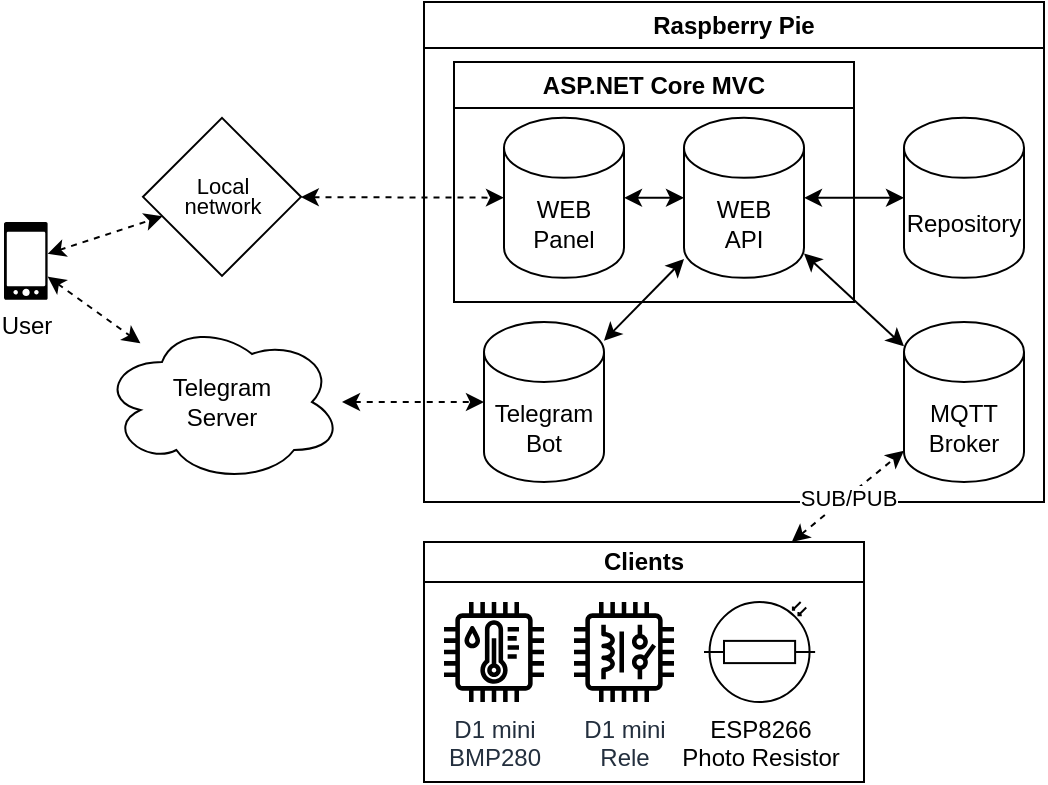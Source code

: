 <mxfile version="26.2.2" pages="4">
  <diagram name="Network" id="bxtuVUIZKK-GRJjP9FBY">
    <mxGraphModel dx="1105" dy="753" grid="1" gridSize="10" guides="1" tooltips="1" connect="1" arrows="1" fold="1" page="1" pageScale="1" pageWidth="850" pageHeight="1100" math="0" shadow="0">
      <root>
        <mxCell id="0" />
        <mxCell id="1" parent="0" />
        <mxCell id="AH6rLiMWrSHEaaZjbUMH-1" value="Raspberry Pie" style="swimlane;whiteSpace=wrap;html=1;" parent="1" vertex="1">
          <mxGeometry x="220" y="10" width="310" height="250" as="geometry">
            <mxRectangle x="540" y="160" width="120" height="30" as="alternateBounds" />
          </mxGeometry>
        </mxCell>
        <mxCell id="AH6rLiMWrSHEaaZjbUMH-2" value="MQTT&lt;div&gt;Broker&lt;/div&gt;" style="shape=cylinder3;whiteSpace=wrap;html=1;boundedLbl=1;backgroundOutline=1;size=15;" parent="AH6rLiMWrSHEaaZjbUMH-1" vertex="1">
          <mxGeometry x="240" y="160" width="60" height="80" as="geometry" />
        </mxCell>
        <mxCell id="AH6rLiMWrSHEaaZjbUMH-3" value="Telegram&lt;div&gt;Bot&lt;/div&gt;" style="shape=cylinder3;whiteSpace=wrap;html=1;boundedLbl=1;backgroundOutline=1;size=15;" parent="AH6rLiMWrSHEaaZjbUMH-1" vertex="1">
          <mxGeometry x="30" y="160" width="60" height="80" as="geometry" />
        </mxCell>
        <mxCell id="AH6rLiMWrSHEaaZjbUMH-5" value="" style="endArrow=classic;html=1;rounded=0;startArrow=classic;startFill=1;" parent="AH6rLiMWrSHEaaZjbUMH-1" source="AH6rLiMWrSHEaaZjbUMH-3" target="hd0nq5TyP3noiNA4E5WZ-1" edge="1">
          <mxGeometry relative="1" as="geometry">
            <mxPoint x="20" y="80" as="sourcePoint" />
            <mxPoint x="120" y="80" as="targetPoint" />
          </mxGeometry>
        </mxCell>
        <mxCell id="hd0nq5TyP3noiNA4E5WZ-2" style="rounded=0;orthogonalLoop=1;jettySize=auto;html=1;startArrow=classic;startFill=1;" parent="AH6rLiMWrSHEaaZjbUMH-1" source="hd0nq5TyP3noiNA4E5WZ-1" target="AH6rLiMWrSHEaaZjbUMH-2" edge="1">
          <mxGeometry relative="1" as="geometry" />
        </mxCell>
        <mxCell id="hd0nq5TyP3noiNA4E5WZ-5" style="rounded=0;orthogonalLoop=1;jettySize=auto;html=1;endArrow=classic;endFill=1;startArrow=classic;startFill=1;" parent="AH6rLiMWrSHEaaZjbUMH-1" source="hd0nq5TyP3noiNA4E5WZ-3" target="hd0nq5TyP3noiNA4E5WZ-1" edge="1">
          <mxGeometry relative="1" as="geometry" />
        </mxCell>
        <mxCell id="hd0nq5TyP3noiNA4E5WZ-3" value="Repository" style="shape=cylinder3;whiteSpace=wrap;html=1;boundedLbl=1;backgroundOutline=1;size=15;" parent="AH6rLiMWrSHEaaZjbUMH-1" vertex="1">
          <mxGeometry x="240" y="57.93" width="60" height="80" as="geometry" />
        </mxCell>
        <mxCell id="hd0nq5TyP3noiNA4E5WZ-13" value="ASP.NET Core MVC" style="swimlane;whiteSpace=wrap;html=1;" parent="AH6rLiMWrSHEaaZjbUMH-1" vertex="1">
          <mxGeometry x="15" y="30" width="200" height="120" as="geometry" />
        </mxCell>
        <mxCell id="hd0nq5TyP3noiNA4E5WZ-1" value="&lt;div&gt;WEB&lt;/div&gt;API" style="shape=cylinder3;whiteSpace=wrap;html=1;boundedLbl=1;backgroundOutline=1;size=15;" parent="hd0nq5TyP3noiNA4E5WZ-13" vertex="1">
          <mxGeometry x="115" y="27.93" width="60" height="80" as="geometry" />
        </mxCell>
        <mxCell id="AH6rLiMWrSHEaaZjbUMH-4" value="WEB&lt;div&gt;Panel&lt;/div&gt;" style="shape=cylinder3;whiteSpace=wrap;html=1;boundedLbl=1;backgroundOutline=1;size=15;" parent="hd0nq5TyP3noiNA4E5WZ-13" vertex="1">
          <mxGeometry x="25" y="27.93" width="60" height="80" as="geometry" />
        </mxCell>
        <mxCell id="AH6rLiMWrSHEaaZjbUMH-6" value="" style="endArrow=classic;html=1;rounded=0;startArrow=classic;startFill=1;" parent="hd0nq5TyP3noiNA4E5WZ-13" source="AH6rLiMWrSHEaaZjbUMH-4" target="hd0nq5TyP3noiNA4E5WZ-1" edge="1">
          <mxGeometry relative="1" as="geometry">
            <mxPoint x="66" y="136" as="sourcePoint" />
            <mxPoint x="85" y="70" as="targetPoint" />
          </mxGeometry>
        </mxCell>
        <mxCell id="AH6rLiMWrSHEaaZjbUMH-7" value="Clients" style="swimlane;whiteSpace=wrap;html=1;startSize=20;" parent="1" vertex="1">
          <mxGeometry x="220" y="280" width="220" height="120" as="geometry" />
        </mxCell>
        <mxCell id="AH6rLiMWrSHEaaZjbUMH-8" value="D1 mini&lt;br&gt;&lt;div&gt;BMP280&lt;/div&gt;" style="sketch=0;outlineConnect=0;fontColor=#232F3E;gradientColor=none;fillColor=light-dark(#000000, #61820b);strokeColor=none;dashed=0;verticalLabelPosition=bottom;verticalAlign=top;align=center;html=1;fontSize=12;fontStyle=0;aspect=fixed;pointerEvents=1;shape=mxgraph.aws4.iot_thing_temperature_humidity_sensor;strokeWidth=1;" parent="AH6rLiMWrSHEaaZjbUMH-7" vertex="1">
          <mxGeometry x="10" y="30" width="50" height="50" as="geometry" />
        </mxCell>
        <mxCell id="AH6rLiMWrSHEaaZjbUMH-9" value="D1 mini&lt;br&gt;&lt;div&gt;Rele&lt;/div&gt;" style="sketch=0;outlineConnect=0;fontColor=#232F3E;gradientColor=none;fillColor=#000000;strokeColor=none;dashed=0;verticalLabelPosition=bottom;verticalAlign=top;align=center;html=1;fontSize=12;fontStyle=0;aspect=fixed;pointerEvents=1;shape=mxgraph.aws4.iot_thing_relay;" parent="AH6rLiMWrSHEaaZjbUMH-7" vertex="1">
          <mxGeometry x="75" y="30" width="50" height="50" as="geometry" />
        </mxCell>
        <mxCell id="AH6rLiMWrSHEaaZjbUMH-10" value="ESP8266&lt;div&gt;Photo Resistor&lt;/div&gt;" style="verticalLabelPosition=bottom;shadow=0;dashed=0;align=center;html=1;verticalAlign=top;shape=mxgraph.electrical.opto_electronics.photo_resistor_1;" parent="AH6rLiMWrSHEaaZjbUMH-7" vertex="1">
          <mxGeometry x="140" y="30" width="55.56" height="50" as="geometry" />
        </mxCell>
        <mxCell id="AH6rLiMWrSHEaaZjbUMH-11" value="Telegram&lt;div&gt;Server&lt;/div&gt;" style="ellipse;shape=cloud;whiteSpace=wrap;html=1;" parent="1" vertex="1">
          <mxGeometry x="59" y="170" width="120" height="80" as="geometry" />
        </mxCell>
        <mxCell id="AH6rLiMWrSHEaaZjbUMH-14" value="" style="endArrow=classic;html=1;rounded=0;dashed=1;startArrow=classic;startFill=1;" parent="1" source="AH6rLiMWrSHEaaZjbUMH-7" target="AH6rLiMWrSHEaaZjbUMH-2" edge="1">
          <mxGeometry relative="1" as="geometry">
            <mxPoint x="390" y="106" as="sourcePoint" />
            <mxPoint x="290" y="106" as="targetPoint" />
          </mxGeometry>
        </mxCell>
        <mxCell id="AH6rLiMWrSHEaaZjbUMH-15" value="SUB/PUB" style="edgeLabel;resizable=0;html=1;;align=center;verticalAlign=middle;" parent="AH6rLiMWrSHEaaZjbUMH-14" connectable="0" vertex="1">
          <mxGeometry relative="1" as="geometry" />
        </mxCell>
        <mxCell id="AH6rLiMWrSHEaaZjbUMH-16" value="" style="endArrow=classic;html=1;rounded=0;dashed=1;startArrow=classic;startFill=1;" parent="1" source="AH6rLiMWrSHEaaZjbUMH-11" target="AH6rLiMWrSHEaaZjbUMH-3" edge="1">
          <mxGeometry width="50" height="50" relative="1" as="geometry">
            <mxPoint x="110" y="216" as="sourcePoint" />
            <mxPoint x="-115" y="192" as="targetPoint" />
          </mxGeometry>
        </mxCell>
        <mxCell id="AH6rLiMWrSHEaaZjbUMH-17" value="&lt;div style=&quot;line-height: 80%;&quot;&gt;&lt;span style=&quot;font-size: 11px; background-color: transparent; color: light-dark(rgb(0, 0, 0), rgb(255, 255, 255));&quot;&gt;Local&lt;/span&gt;&lt;div&gt;&lt;font style=&quot;line-height: 80%; font-size: 11px;&quot;&gt;network&lt;/font&gt;&lt;/div&gt;&lt;/div&gt;" style="rhombus;whiteSpace=wrap;html=1;" parent="1" vertex="1">
          <mxGeometry x="79.5" y="67.93" width="79" height="79" as="geometry" />
        </mxCell>
        <mxCell id="AH6rLiMWrSHEaaZjbUMH-18" value="&lt;div style=&quot;line-height: 100%;&quot;&gt;User&lt;/div&gt;" style="sketch=0;html=1;aspect=fixed;strokeColor=none;shadow=0;fillColor=#000000;verticalAlign=top;labelPosition=center;verticalLabelPosition=bottom;shape=mxgraph.gcp2.phone_android" parent="1" vertex="1">
          <mxGeometry x="10" y="120" width="21.8" height="38.93" as="geometry" />
        </mxCell>
        <mxCell id="AH6rLiMWrSHEaaZjbUMH-19" value="" style="endArrow=classic;html=1;rounded=0;dashed=1;startArrow=classic;startFill=1;" parent="1" source="AH6rLiMWrSHEaaZjbUMH-18" target="AH6rLiMWrSHEaaZjbUMH-17" edge="1">
          <mxGeometry width="50" height="50" relative="1" as="geometry">
            <mxPoint x="180" y="256" as="sourcePoint" />
            <mxPoint x="260" y="226" as="targetPoint" />
          </mxGeometry>
        </mxCell>
        <mxCell id="AH6rLiMWrSHEaaZjbUMH-20" value="" style="endArrow=classic;html=1;rounded=0;startArrow=classic;startFill=1;dashed=1;" parent="1" source="AH6rLiMWrSHEaaZjbUMH-17" target="AH6rLiMWrSHEaaZjbUMH-4" edge="1">
          <mxGeometry width="50" height="50" relative="1" as="geometry">
            <mxPoint x="230" y="186" as="sourcePoint" />
            <mxPoint x="280" y="136" as="targetPoint" />
          </mxGeometry>
        </mxCell>
        <mxCell id="AH6rLiMWrSHEaaZjbUMH-21" value="" style="endArrow=classic;startArrow=classic;html=1;rounded=0;dashed=1;" parent="1" source="AH6rLiMWrSHEaaZjbUMH-18" target="AH6rLiMWrSHEaaZjbUMH-11" edge="1">
          <mxGeometry width="50" height="50" relative="1" as="geometry">
            <mxPoint x="230" y="186" as="sourcePoint" />
            <mxPoint x="280" y="136" as="targetPoint" />
          </mxGeometry>
        </mxCell>
      </root>
    </mxGraphModel>
  </diagram>
  <diagram id="_qwffhJA_S49xdZ-CM6p" name="UI-usecase">
    <mxGraphModel dx="365" dy="828" grid="1" gridSize="10" guides="1" tooltips="1" connect="1" arrows="1" fold="1" page="1" pageScale="1" pageWidth="850" pageHeight="1100" math="0" shadow="0">
      <root>
        <mxCell id="0" />
        <mxCell id="1" parent="0" />
        <mxCell id="E2pKycj1LvlP6JvhF36F-1" style="edgeStyle=orthogonalEdgeStyle;rounded=0;orthogonalLoop=1;jettySize=auto;html=1;entryX=0;entryY=0.5;entryDx=0;entryDy=0;exitX=1;exitY=0.25;exitDx=0;exitDy=0;" parent="1" source="E2pKycj1LvlP6JvhF36F-21" target="E2pKycj1LvlP6JvhF36F-8" edge="1">
          <mxGeometry relative="1" as="geometry">
            <mxPoint x="1080" y="130" as="sourcePoint" />
          </mxGeometry>
        </mxCell>
        <mxCell id="E2pKycj1LvlP6JvhF36F-2" style="edgeStyle=orthogonalEdgeStyle;rounded=0;orthogonalLoop=1;jettySize=auto;html=1;entryX=0;entryY=0.5;entryDx=0;entryDy=0;exitX=1;exitY=0.5;exitDx=0;exitDy=0;" parent="1" source="E2pKycj1LvlP6JvhF36F-21" target="E2pKycj1LvlP6JvhF36F-13" edge="1">
          <mxGeometry relative="1" as="geometry">
            <mxPoint x="1080" y="140" as="sourcePoint" />
          </mxGeometry>
        </mxCell>
        <mxCell id="E2pKycj1LvlP6JvhF36F-3" style="edgeStyle=orthogonalEdgeStyle;rounded=0;orthogonalLoop=1;jettySize=auto;html=1;entryX=0;entryY=0.5;entryDx=0;entryDy=0;" parent="1" source="E2pKycj1LvlP6JvhF36F-4" target="E2pKycj1LvlP6JvhF36F-21" edge="1">
          <mxGeometry relative="1" as="geometry" />
        </mxCell>
        <mxCell id="E2pKycj1LvlP6JvhF36F-4" value="User" style="shape=umlActor;verticalLabelPosition=bottom;verticalAlign=top;html=1;outlineConnect=0;" parent="1" vertex="1">
          <mxGeometry x="880" y="100" width="30" height="60" as="geometry" />
        </mxCell>
        <mxCell id="E2pKycj1LvlP6JvhF36F-5" style="edgeStyle=orthogonalEdgeStyle;rounded=0;orthogonalLoop=1;jettySize=auto;html=1;exitX=1;exitY=0.25;exitDx=0;exitDy=0;entryX=0;entryY=0.5;entryDx=0;entryDy=0;dashed=1;" parent="1" source="E2pKycj1LvlP6JvhF36F-8" target="E2pKycj1LvlP6JvhF36F-9" edge="1">
          <mxGeometry relative="1" as="geometry" />
        </mxCell>
        <mxCell id="E2pKycj1LvlP6JvhF36F-6" style="edgeStyle=orthogonalEdgeStyle;rounded=0;orthogonalLoop=1;jettySize=auto;html=1;entryX=0;entryY=0.5;entryDx=0;entryDy=0;dashed=1;exitX=1;exitY=0.5;exitDx=0;exitDy=0;" parent="1" source="E2pKycj1LvlP6JvhF36F-27" target="E2pKycj1LvlP6JvhF36F-29" edge="1">
          <mxGeometry relative="1" as="geometry">
            <mxPoint x="1380.0" y="80.005" as="sourcePoint" />
            <mxPoint x="1140" y="130" as="targetPoint" />
          </mxGeometry>
        </mxCell>
        <mxCell id="E2pKycj1LvlP6JvhF36F-7" style="edgeStyle=orthogonalEdgeStyle;rounded=0;orthogonalLoop=1;jettySize=auto;html=1;exitX=1;exitY=0.75;exitDx=0;exitDy=0;entryX=0;entryY=0.5;entryDx=0;entryDy=0;" parent="1" source="E2pKycj1LvlP6JvhF36F-8" target="E2pKycj1LvlP6JvhF36F-27" edge="1">
          <mxGeometry relative="1" as="geometry" />
        </mxCell>
        <mxCell id="E2pKycj1LvlP6JvhF36F-8" value="devices&lt;div&gt;managment&lt;/div&gt;" style="rounded=0;whiteSpace=wrap;html=1;" parent="1" vertex="1">
          <mxGeometry x="1080" y="50" width="80" height="40" as="geometry" />
        </mxCell>
        <mxCell id="E2pKycj1LvlP6JvhF36F-9" value="register" style="rounded=1;whiteSpace=wrap;html=1;" parent="1" vertex="1">
          <mxGeometry x="1200" y="20" width="80" height="30" as="geometry" />
        </mxCell>
        <mxCell id="E2pKycj1LvlP6JvhF36F-10" value="remove" style="rounded=1;whiteSpace=wrap;html=1;" parent="1" vertex="1">
          <mxGeometry x="1320" y="30" width="80" height="30" as="geometry" />
        </mxCell>
        <mxCell id="E2pKycj1LvlP6JvhF36F-11" style="edgeStyle=orthogonalEdgeStyle;rounded=0;orthogonalLoop=1;jettySize=auto;html=1;exitX=1;exitY=0.25;exitDx=0;exitDy=0;entryX=0;entryY=0.5;entryDx=0;entryDy=0;" parent="1" source="E2pKycj1LvlP6JvhF36F-13" target="E2pKycj1LvlP6JvhF36F-16" edge="1">
          <mxGeometry relative="1" as="geometry" />
        </mxCell>
        <mxCell id="E2pKycj1LvlP6JvhF36F-12" style="edgeStyle=orthogonalEdgeStyle;rounded=0;orthogonalLoop=1;jettySize=auto;html=1;exitX=1;exitY=0.75;exitDx=0;exitDy=0;entryX=0;entryY=0.5;entryDx=0;entryDy=0;" parent="1" source="E2pKycj1LvlP6JvhF36F-13" target="E2pKycj1LvlP6JvhF36F-20" edge="1">
          <mxGeometry relative="1" as="geometry" />
        </mxCell>
        <mxCell id="E2pKycj1LvlP6JvhF36F-13" value="mqtt&lt;div&gt;managment&lt;/div&gt;" style="rounded=0;whiteSpace=wrap;html=1;" parent="1" vertex="1">
          <mxGeometry x="1080" y="170" width="80" height="40" as="geometry" />
        </mxCell>
        <mxCell id="E2pKycj1LvlP6JvhF36F-14" style="edgeStyle=orthogonalEdgeStyle;rounded=0;orthogonalLoop=1;jettySize=auto;html=1;exitX=1;exitY=0.25;exitDx=0;exitDy=0;entryX=0;entryY=0.5;entryDx=0;entryDy=0;" parent="1" source="E2pKycj1LvlP6JvhF36F-16" target="E2pKycj1LvlP6JvhF36F-23" edge="1">
          <mxGeometry relative="1" as="geometry" />
        </mxCell>
        <mxCell id="E2pKycj1LvlP6JvhF36F-15" style="edgeStyle=orthogonalEdgeStyle;rounded=0;orthogonalLoop=1;jettySize=auto;html=1;exitX=1;exitY=0.75;exitDx=0;exitDy=0;entryX=0;entryY=0.5;entryDx=0;entryDy=0;" parent="1" source="E2pKycj1LvlP6JvhF36F-16" target="E2pKycj1LvlP6JvhF36F-25" edge="1">
          <mxGeometry relative="1" as="geometry" />
        </mxCell>
        <mxCell id="E2pKycj1LvlP6JvhF36F-16" value="subscriptions" style="rounded=1;whiteSpace=wrap;html=1;" parent="1" vertex="1">
          <mxGeometry x="1200" y="130" width="80" height="30" as="geometry" />
        </mxCell>
        <mxCell id="E2pKycj1LvlP6JvhF36F-17" style="edgeStyle=orthogonalEdgeStyle;rounded=0;orthogonalLoop=1;jettySize=auto;html=1;exitX=1;exitY=0.25;exitDx=0;exitDy=0;entryX=0;entryY=0.5;entryDx=0;entryDy=0;dashed=1;" parent="1" source="E2pKycj1LvlP6JvhF36F-20" target="E2pKycj1LvlP6JvhF36F-31" edge="1">
          <mxGeometry relative="1" as="geometry" />
        </mxCell>
        <mxCell id="E2pKycj1LvlP6JvhF36F-18" style="edgeStyle=orthogonalEdgeStyle;rounded=0;orthogonalLoop=1;jettySize=auto;html=1;exitX=1;exitY=0.5;exitDx=0;exitDy=0;entryX=0;entryY=0.5;entryDx=0;entryDy=0;dashed=1;" parent="1" source="E2pKycj1LvlP6JvhF36F-20" target="E2pKycj1LvlP6JvhF36F-32" edge="1">
          <mxGeometry relative="1" as="geometry" />
        </mxCell>
        <mxCell id="E2pKycj1LvlP6JvhF36F-19" style="edgeStyle=orthogonalEdgeStyle;rounded=0;orthogonalLoop=1;jettySize=auto;html=1;exitX=1;exitY=0.75;exitDx=0;exitDy=0;entryX=0;entryY=0.5;entryDx=0;entryDy=0;" parent="1" source="E2pKycj1LvlP6JvhF36F-20" target="E2pKycj1LvlP6JvhF36F-36" edge="1">
          <mxGeometry relative="1" as="geometry" />
        </mxCell>
        <mxCell id="E2pKycj1LvlP6JvhF36F-20" value="publications" style="rounded=1;whiteSpace=wrap;html=1;" parent="1" vertex="1">
          <mxGeometry x="1200" y="230" width="80" height="30" as="geometry" />
        </mxCell>
        <mxCell id="E2pKycj1LvlP6JvhF36F-21" value="settings" style="rounded=0;whiteSpace=wrap;html=1;" parent="1" vertex="1">
          <mxGeometry x="960" y="110" width="80" height="40" as="geometry" />
        </mxCell>
        <mxCell id="E2pKycj1LvlP6JvhF36F-22" style="edgeStyle=orthogonalEdgeStyle;rounded=0;orthogonalLoop=1;jettySize=auto;html=1;exitX=1;exitY=0.5;exitDx=0;exitDy=0;entryX=0;entryY=0.5;entryDx=0;entryDy=0;dashed=1;" parent="1" source="E2pKycj1LvlP6JvhF36F-23" target="E2pKycj1LvlP6JvhF36F-26" edge="1">
          <mxGeometry relative="1" as="geometry" />
        </mxCell>
        <mxCell id="E2pKycj1LvlP6JvhF36F-23" value="view availible topics" style="rounded=1;whiteSpace=wrap;html=1;" parent="1" vertex="1">
          <mxGeometry x="1320" y="110" width="80" height="30" as="geometry" />
        </mxCell>
        <mxCell id="E2pKycj1LvlP6JvhF36F-24" style="edgeStyle=orthogonalEdgeStyle;rounded=0;orthogonalLoop=1;jettySize=auto;html=1;exitX=1;exitY=0.5;exitDx=0;exitDy=0;entryX=0;entryY=0.5;entryDx=0;entryDy=0;dashed=1;" parent="1" source="E2pKycj1LvlP6JvhF36F-25" target="E2pKycj1LvlP6JvhF36F-30" edge="1">
          <mxGeometry relative="1" as="geometry" />
        </mxCell>
        <mxCell id="E2pKycj1LvlP6JvhF36F-25" value="my topics" style="rounded=1;whiteSpace=wrap;html=1;" parent="1" vertex="1">
          <mxGeometry x="1320" y="150" width="80" height="30" as="geometry" />
        </mxCell>
        <mxCell id="E2pKycj1LvlP6JvhF36F-26" value="subscribe" style="rounded=1;whiteSpace=wrap;html=1;" parent="1" vertex="1">
          <mxGeometry x="1440" y="110" width="80" height="30" as="geometry" />
        </mxCell>
        <mxCell id="E2pKycj1LvlP6JvhF36F-27" value="my&lt;div&gt;devices&lt;/div&gt;" style="rounded=1;whiteSpace=wrap;html=1;" parent="1" vertex="1">
          <mxGeometry x="1200" y="65" width="80" height="30" as="geometry" />
        </mxCell>
        <mxCell id="E2pKycj1LvlP6JvhF36F-28" style="edgeStyle=orthogonalEdgeStyle;rounded=0;orthogonalLoop=1;jettySize=auto;html=1;exitX=1;exitY=0.25;exitDx=0;exitDy=0;entryX=0;entryY=0.5;entryDx=0;entryDy=0;dashed=1;" parent="1" source="E2pKycj1LvlP6JvhF36F-27" target="E2pKycj1LvlP6JvhF36F-10" edge="1">
          <mxGeometry relative="1" as="geometry">
            <mxPoint x="1360" y="66.67" as="sourcePoint" />
          </mxGeometry>
        </mxCell>
        <mxCell id="E2pKycj1LvlP6JvhF36F-29" value="rename" style="rounded=1;whiteSpace=wrap;html=1;" parent="1" vertex="1">
          <mxGeometry x="1320" y="65" width="80" height="30" as="geometry" />
        </mxCell>
        <mxCell id="E2pKycj1LvlP6JvhF36F-30" value="unsubscribe" style="rounded=1;whiteSpace=wrap;html=1;" parent="1" vertex="1">
          <mxGeometry x="1440" y="150" width="80" height="30" as="geometry" />
        </mxCell>
        <mxCell id="E2pKycj1LvlP6JvhF36F-31" value="add" style="rounded=1;whiteSpace=wrap;html=1;" parent="1" vertex="1">
          <mxGeometry x="1320" y="190" width="80" height="30" as="geometry" />
        </mxCell>
        <mxCell id="E2pKycj1LvlP6JvhF36F-32" value="remove" style="rounded=1;whiteSpace=wrap;html=1;" parent="1" vertex="1">
          <mxGeometry x="1320" y="230" width="80" height="30" as="geometry" />
        </mxCell>
        <mxCell id="E2pKycj1LvlP6JvhF36F-33" style="edgeStyle=orthogonalEdgeStyle;rounded=0;orthogonalLoop=1;jettySize=auto;html=1;exitX=1;exitY=0.25;exitDx=0;exitDy=0;entryX=0;entryY=0.5;entryDx=0;entryDy=0;dashed=1;" parent="1" source="E2pKycj1LvlP6JvhF36F-36" target="E2pKycj1LvlP6JvhF36F-37" edge="1">
          <mxGeometry relative="1" as="geometry" />
        </mxCell>
        <mxCell id="E2pKycj1LvlP6JvhF36F-34" style="edgeStyle=orthogonalEdgeStyle;rounded=0;orthogonalLoop=1;jettySize=auto;html=1;exitX=1;exitY=0.5;exitDx=0;exitDy=0;entryX=0;entryY=0.5;entryDx=0;entryDy=0;dashed=1;" parent="1" source="E2pKycj1LvlP6JvhF36F-36" target="E2pKycj1LvlP6JvhF36F-38" edge="1">
          <mxGeometry relative="1" as="geometry" />
        </mxCell>
        <mxCell id="E2pKycj1LvlP6JvhF36F-35" style="edgeStyle=orthogonalEdgeStyle;rounded=0;orthogonalLoop=1;jettySize=auto;html=1;exitX=1;exitY=0.75;exitDx=0;exitDy=0;entryX=0;entryY=0.5;entryDx=0;entryDy=0;dashed=1;" parent="1" source="E2pKycj1LvlP6JvhF36F-36" target="E2pKycj1LvlP6JvhF36F-39" edge="1">
          <mxGeometry relative="1" as="geometry" />
        </mxCell>
        <mxCell id="E2pKycj1LvlP6JvhF36F-36" value="edit" style="rounded=1;whiteSpace=wrap;html=1;" parent="1" vertex="1">
          <mxGeometry x="1320" y="270" width="80" height="30" as="geometry" />
        </mxCell>
        <mxCell id="E2pKycj1LvlP6JvhF36F-37" value="rename" style="rounded=1;whiteSpace=wrap;html=1;" parent="1" vertex="1">
          <mxGeometry x="1440" y="230" width="80" height="30" as="geometry" />
        </mxCell>
        <mxCell id="E2pKycj1LvlP6JvhF36F-38" value="edit&lt;div&gt;topic&lt;/div&gt;" style="rounded=1;whiteSpace=wrap;html=1;" parent="1" vertex="1">
          <mxGeometry x="1440" y="270" width="80" height="30" as="geometry" />
        </mxCell>
        <mxCell id="E2pKycj1LvlP6JvhF36F-39" value="edit&lt;div&gt;payload&lt;/div&gt;" style="rounded=1;whiteSpace=wrap;html=1;" parent="1" vertex="1">
          <mxGeometry x="1440" y="310" width="80" height="30" as="geometry" />
        </mxCell>
      </root>
    </mxGraphModel>
  </diagram>
  <diagram id="9FecnCf0UEKJZ2y29m_w" name="Storaging">
    <mxGraphModel dx="1215" dy="828" grid="1" gridSize="10" guides="1" tooltips="1" connect="1" arrows="1" fold="1" page="1" pageScale="1" pageWidth="850" pageHeight="1100" math="0" shadow="0">
      <root>
        <mxCell id="0" />
        <mxCell id="1" parent="0" />
        <mxCell id="ui656yKayG4IPZTWvID9-347" value="User" style="shape=table;startSize=30;container=1;collapsible=1;childLayout=tableLayout;fixedRows=1;rowLines=0;fontStyle=1;align=center;resizeLast=1;html=1;" parent="1" vertex="1">
          <mxGeometry x="30" y="190" width="180" height="150" as="geometry" />
        </mxCell>
        <mxCell id="ui656yKayG4IPZTWvID9-348" value="" style="shape=tableRow;horizontal=0;startSize=0;swimlaneHead=0;swimlaneBody=0;fillColor=none;collapsible=0;dropTarget=0;points=[[0,0.5],[1,0.5]];portConstraint=eastwest;top=0;left=0;right=0;bottom=1;" parent="ui656yKayG4IPZTWvID9-347" vertex="1">
          <mxGeometry y="30" width="180" height="30" as="geometry" />
        </mxCell>
        <mxCell id="ui656yKayG4IPZTWvID9-349" value="PK" style="shape=partialRectangle;connectable=0;fillColor=none;top=0;left=0;bottom=0;right=0;fontStyle=1;overflow=hidden;whiteSpace=wrap;html=1;" parent="ui656yKayG4IPZTWvID9-348" vertex="1">
          <mxGeometry width="30" height="30" as="geometry">
            <mxRectangle width="30" height="30" as="alternateBounds" />
          </mxGeometry>
        </mxCell>
        <mxCell id="ui656yKayG4IPZTWvID9-350" value="id" style="shape=partialRectangle;connectable=0;fillColor=none;top=0;left=0;bottom=0;right=0;align=left;spacingLeft=6;fontStyle=5;overflow=hidden;whiteSpace=wrap;html=1;" parent="ui656yKayG4IPZTWvID9-348" vertex="1">
          <mxGeometry x="30" width="150" height="30" as="geometry">
            <mxRectangle width="150" height="30" as="alternateBounds" />
          </mxGeometry>
        </mxCell>
        <mxCell id="ui656yKayG4IPZTWvID9-351" value="" style="shape=tableRow;horizontal=0;startSize=0;swimlaneHead=0;swimlaneBody=0;fillColor=none;collapsible=0;dropTarget=0;points=[[0,0.5],[1,0.5]];portConstraint=eastwest;top=0;left=0;right=0;bottom=0;" parent="ui656yKayG4IPZTWvID9-347" vertex="1">
          <mxGeometry y="60" width="180" height="30" as="geometry" />
        </mxCell>
        <mxCell id="ui656yKayG4IPZTWvID9-352" value="" style="shape=partialRectangle;connectable=0;fillColor=none;top=0;left=0;bottom=0;right=0;editable=1;overflow=hidden;whiteSpace=wrap;html=1;" parent="ui656yKayG4IPZTWvID9-351" vertex="1">
          <mxGeometry width="30" height="30" as="geometry">
            <mxRectangle width="30" height="30" as="alternateBounds" />
          </mxGeometry>
        </mxCell>
        <mxCell id="ui656yKayG4IPZTWvID9-353" value="name" style="shape=partialRectangle;connectable=0;fillColor=none;top=0;left=0;bottom=0;right=0;align=left;spacingLeft=6;overflow=hidden;whiteSpace=wrap;html=1;" parent="ui656yKayG4IPZTWvID9-351" vertex="1">
          <mxGeometry x="30" width="150" height="30" as="geometry">
            <mxRectangle width="150" height="30" as="alternateBounds" />
          </mxGeometry>
        </mxCell>
        <mxCell id="ui656yKayG4IPZTWvID9-354" value="" style="shape=tableRow;horizontal=0;startSize=0;swimlaneHead=0;swimlaneBody=0;fillColor=none;collapsible=0;dropTarget=0;points=[[0,0.5],[1,0.5]];portConstraint=eastwest;top=0;left=0;right=0;bottom=0;" parent="ui656yKayG4IPZTWvID9-347" vertex="1">
          <mxGeometry y="90" width="180" height="30" as="geometry" />
        </mxCell>
        <mxCell id="ui656yKayG4IPZTWvID9-355" value="" style="shape=partialRectangle;connectable=0;fillColor=none;top=0;left=0;bottom=0;right=0;editable=1;overflow=hidden;whiteSpace=wrap;html=1;" parent="ui656yKayG4IPZTWvID9-354" vertex="1">
          <mxGeometry width="30" height="30" as="geometry">
            <mxRectangle width="30" height="30" as="alternateBounds" />
          </mxGeometry>
        </mxCell>
        <mxCell id="ui656yKayG4IPZTWvID9-356" value="telegram" style="shape=partialRectangle;connectable=0;fillColor=none;top=0;left=0;bottom=0;right=0;align=left;spacingLeft=6;overflow=hidden;whiteSpace=wrap;html=1;" parent="ui656yKayG4IPZTWvID9-354" vertex="1">
          <mxGeometry x="30" width="150" height="30" as="geometry">
            <mxRectangle width="150" height="30" as="alternateBounds" />
          </mxGeometry>
        </mxCell>
        <mxCell id="ui656yKayG4IPZTWvID9-357" value="" style="shape=tableRow;horizontal=0;startSize=0;swimlaneHead=0;swimlaneBody=0;fillColor=none;collapsible=0;dropTarget=0;points=[[0,0.5],[1,0.5]];portConstraint=eastwest;top=0;left=0;right=0;bottom=0;" parent="ui656yKayG4IPZTWvID9-347" vertex="1">
          <mxGeometry y="120" width="180" height="30" as="geometry" />
        </mxCell>
        <mxCell id="ui656yKayG4IPZTWvID9-358" value="" style="shape=partialRectangle;connectable=0;fillColor=none;top=0;left=0;bottom=0;right=0;editable=1;overflow=hidden;whiteSpace=wrap;html=1;" parent="ui656yKayG4IPZTWvID9-357" vertex="1">
          <mxGeometry width="30" height="30" as="geometry">
            <mxRectangle width="30" height="30" as="alternateBounds" />
          </mxGeometry>
        </mxCell>
        <mxCell id="ui656yKayG4IPZTWvID9-359" value="role" style="shape=partialRectangle;connectable=0;fillColor=none;top=0;left=0;bottom=0;right=0;align=left;spacingLeft=6;overflow=hidden;whiteSpace=wrap;html=1;" parent="ui656yKayG4IPZTWvID9-357" vertex="1">
          <mxGeometry x="30" width="150" height="30" as="geometry">
            <mxRectangle width="150" height="30" as="alternateBounds" />
          </mxGeometry>
        </mxCell>
        <mxCell id="ui656yKayG4IPZTWvID9-360" value="Device" style="shape=table;startSize=30;container=1;collapsible=1;childLayout=tableLayout;fixedRows=1;rowLines=0;fontStyle=1;align=center;resizeLast=1;html=1;" parent="1" vertex="1">
          <mxGeometry x="310" y="250" width="225" height="180" as="geometry" />
        </mxCell>
        <mxCell id="ui656yKayG4IPZTWvID9-361" value="" style="shape=tableRow;horizontal=0;startSize=0;swimlaneHead=0;swimlaneBody=0;fillColor=none;collapsible=0;dropTarget=0;points=[[0,0.5],[1,0.5]];portConstraint=eastwest;top=0;left=0;right=0;bottom=1;" parent="ui656yKayG4IPZTWvID9-360" vertex="1">
          <mxGeometry y="30" width="225" height="30" as="geometry" />
        </mxCell>
        <mxCell id="ui656yKayG4IPZTWvID9-362" value="PK" style="shape=partialRectangle;connectable=0;fillColor=none;top=0;left=0;bottom=0;right=0;fontStyle=1;overflow=hidden;whiteSpace=wrap;html=1;" parent="ui656yKayG4IPZTWvID9-361" vertex="1">
          <mxGeometry width="30" height="30" as="geometry">
            <mxRectangle width="30" height="30" as="alternateBounds" />
          </mxGeometry>
        </mxCell>
        <mxCell id="ui656yKayG4IPZTWvID9-363" value="id" style="shape=partialRectangle;connectable=0;fillColor=none;top=0;left=0;bottom=0;right=0;align=left;spacingLeft=6;fontStyle=5;overflow=hidden;whiteSpace=wrap;html=1;" parent="ui656yKayG4IPZTWvID9-361" vertex="1">
          <mxGeometry x="30" width="195" height="30" as="geometry">
            <mxRectangle width="195" height="30" as="alternateBounds" />
          </mxGeometry>
        </mxCell>
        <mxCell id="ui656yKayG4IPZTWvID9-364" value="" style="shape=tableRow;horizontal=0;startSize=0;swimlaneHead=0;swimlaneBody=0;fillColor=none;collapsible=0;dropTarget=0;points=[[0,0.5],[1,0.5]];portConstraint=eastwest;top=0;left=0;right=0;bottom=0;" parent="ui656yKayG4IPZTWvID9-360" vertex="1">
          <mxGeometry y="60" width="225" height="30" as="geometry" />
        </mxCell>
        <mxCell id="ui656yKayG4IPZTWvID9-365" value="FK" style="shape=partialRectangle;connectable=0;fillColor=none;top=0;left=0;bottom=0;right=0;editable=1;overflow=hidden;whiteSpace=wrap;html=1;" parent="ui656yKayG4IPZTWvID9-364" vertex="1">
          <mxGeometry width="30" height="30" as="geometry">
            <mxRectangle width="30" height="30" as="alternateBounds" />
          </mxGeometry>
        </mxCell>
        <mxCell id="ui656yKayG4IPZTWvID9-366" value="type_id" style="shape=partialRectangle;connectable=0;fillColor=none;top=0;left=0;bottom=0;right=0;align=left;spacingLeft=6;overflow=hidden;whiteSpace=wrap;html=1;" parent="ui656yKayG4IPZTWvID9-364" vertex="1">
          <mxGeometry x="30" width="195" height="30" as="geometry">
            <mxRectangle width="195" height="30" as="alternateBounds" />
          </mxGeometry>
        </mxCell>
        <mxCell id="ui656yKayG4IPZTWvID9-367" value="" style="shape=tableRow;horizontal=0;startSize=0;swimlaneHead=0;swimlaneBody=0;fillColor=none;collapsible=0;dropTarget=0;points=[[0,0.5],[1,0.5]];portConstraint=eastwest;top=0;left=0;right=0;bottom=0;" parent="ui656yKayG4IPZTWvID9-360" vertex="1">
          <mxGeometry y="90" width="225" height="30" as="geometry" />
        </mxCell>
        <mxCell id="ui656yKayG4IPZTWvID9-368" value="" style="shape=partialRectangle;connectable=0;fillColor=none;top=0;left=0;bottom=0;right=0;editable=1;overflow=hidden;whiteSpace=wrap;html=1;" parent="ui656yKayG4IPZTWvID9-367" vertex="1">
          <mxGeometry width="30" height="30" as="geometry">
            <mxRectangle width="30" height="30" as="alternateBounds" />
          </mxGeometry>
        </mxCell>
        <mxCell id="ui656yKayG4IPZTWvID9-369" value="name" style="shape=partialRectangle;connectable=0;fillColor=none;top=0;left=0;bottom=0;right=0;align=left;spacingLeft=6;overflow=hidden;whiteSpace=wrap;html=1;" parent="ui656yKayG4IPZTWvID9-367" vertex="1">
          <mxGeometry x="30" width="195" height="30" as="geometry">
            <mxRectangle width="195" height="30" as="alternateBounds" />
          </mxGeometry>
        </mxCell>
        <mxCell id="ui656yKayG4IPZTWvID9-370" value="" style="shape=tableRow;horizontal=0;startSize=0;swimlaneHead=0;swimlaneBody=0;fillColor=none;collapsible=0;dropTarget=0;points=[[0,0.5],[1,0.5]];portConstraint=eastwest;top=0;left=0;right=0;bottom=0;" parent="ui656yKayG4IPZTWvID9-360" vertex="1">
          <mxGeometry y="120" width="225" height="30" as="geometry" />
        </mxCell>
        <mxCell id="ui656yKayG4IPZTWvID9-371" value="" style="shape=partialRectangle;connectable=0;fillColor=none;top=0;left=0;bottom=0;right=0;editable=1;overflow=hidden;whiteSpace=wrap;html=1;" parent="ui656yKayG4IPZTWvID9-370" vertex="1">
          <mxGeometry width="30" height="30" as="geometry">
            <mxRectangle width="30" height="30" as="alternateBounds" />
          </mxGeometry>
        </mxCell>
        <mxCell id="ui656yKayG4IPZTWvID9-372" value="is_connected" style="shape=partialRectangle;connectable=0;fillColor=none;top=0;left=0;bottom=0;right=0;align=left;spacingLeft=6;overflow=hidden;whiteSpace=wrap;html=1;" parent="ui656yKayG4IPZTWvID9-370" vertex="1">
          <mxGeometry x="30" width="195" height="30" as="geometry">
            <mxRectangle width="195" height="30" as="alternateBounds" />
          </mxGeometry>
        </mxCell>
        <mxCell id="_L8GzZEeDkcB3m8PV4m6-8" value="" style="shape=tableRow;horizontal=0;startSize=0;swimlaneHead=0;swimlaneBody=0;fillColor=none;collapsible=0;dropTarget=0;points=[[0,0.5],[1,0.5]];portConstraint=eastwest;top=0;left=0;right=0;bottom=0;" vertex="1" parent="ui656yKayG4IPZTWvID9-360">
          <mxGeometry y="150" width="225" height="30" as="geometry" />
        </mxCell>
        <mxCell id="_L8GzZEeDkcB3m8PV4m6-9" value="" style="shape=partialRectangle;connectable=0;fillColor=none;top=0;left=0;bottom=0;right=0;editable=1;overflow=hidden;" vertex="1" parent="_L8GzZEeDkcB3m8PV4m6-8">
          <mxGeometry width="30" height="30" as="geometry">
            <mxRectangle width="30" height="30" as="alternateBounds" />
          </mxGeometry>
        </mxCell>
        <mxCell id="_L8GzZEeDkcB3m8PV4m6-10" value="device_type (SENSOR/OUTPUT)" style="shape=partialRectangle;connectable=0;fillColor=none;top=0;left=0;bottom=0;right=0;align=left;spacingLeft=6;overflow=hidden;" vertex="1" parent="_L8GzZEeDkcB3m8PV4m6-8">
          <mxGeometry x="30" width="195" height="30" as="geometry">
            <mxRectangle width="195" height="30" as="alternateBounds" />
          </mxGeometry>
        </mxCell>
        <mxCell id="ui656yKayG4IPZTWvID9-381" value="Sender" style="shape=table;startSize=30;container=1;collapsible=1;childLayout=tableLayout;fixedRows=1;rowLines=0;fontStyle=1;align=center;resizeLast=1;html=1;" parent="1" vertex="1">
          <mxGeometry x="150" y="30" width="180" height="120" as="geometry" />
        </mxCell>
        <mxCell id="ui656yKayG4IPZTWvID9-382" value="" style="shape=tableRow;horizontal=0;startSize=0;swimlaneHead=0;swimlaneBody=0;fillColor=none;collapsible=0;dropTarget=0;points=[[0,0.5],[1,0.5]];portConstraint=eastwest;top=0;left=0;right=0;bottom=1;" parent="ui656yKayG4IPZTWvID9-381" vertex="1">
          <mxGeometry y="30" width="180" height="30" as="geometry" />
        </mxCell>
        <mxCell id="ui656yKayG4IPZTWvID9-383" value="PK" style="shape=partialRectangle;connectable=0;fillColor=none;top=0;left=0;bottom=0;right=0;fontStyle=1;overflow=hidden;whiteSpace=wrap;html=1;" parent="ui656yKayG4IPZTWvID9-382" vertex="1">
          <mxGeometry width="30" height="30" as="geometry">
            <mxRectangle width="30" height="30" as="alternateBounds" />
          </mxGeometry>
        </mxCell>
        <mxCell id="ui656yKayG4IPZTWvID9-384" value="id" style="shape=partialRectangle;connectable=0;fillColor=none;top=0;left=0;bottom=0;right=0;align=left;spacingLeft=6;fontStyle=5;overflow=hidden;whiteSpace=wrap;html=1;" parent="ui656yKayG4IPZTWvID9-382" vertex="1">
          <mxGeometry x="30" width="150" height="30" as="geometry">
            <mxRectangle width="150" height="30" as="alternateBounds" />
          </mxGeometry>
        </mxCell>
        <mxCell id="ui656yKayG4IPZTWvID9-385" value="" style="shape=tableRow;horizontal=0;startSize=0;swimlaneHead=0;swimlaneBody=0;fillColor=none;collapsible=0;dropTarget=0;points=[[0,0.5],[1,0.5]];portConstraint=eastwest;top=0;left=0;right=0;bottom=0;" parent="ui656yKayG4IPZTWvID9-381" vertex="1">
          <mxGeometry y="60" width="180" height="30" as="geometry" />
        </mxCell>
        <mxCell id="ui656yKayG4IPZTWvID9-386" value="" style="shape=partialRectangle;connectable=0;fillColor=none;top=0;left=0;bottom=0;right=0;editable=1;overflow=hidden;whiteSpace=wrap;html=1;" parent="ui656yKayG4IPZTWvID9-385" vertex="1">
          <mxGeometry width="30" height="30" as="geometry">
            <mxRectangle width="30" height="30" as="alternateBounds" />
          </mxGeometry>
        </mxCell>
        <mxCell id="ui656yKayG4IPZTWvID9-387" value="table_name" style="shape=partialRectangle;connectable=0;fillColor=none;top=0;left=0;bottom=0;right=0;align=left;spacingLeft=6;overflow=hidden;whiteSpace=wrap;html=1;" parent="ui656yKayG4IPZTWvID9-385" vertex="1">
          <mxGeometry x="30" width="150" height="30" as="geometry">
            <mxRectangle width="150" height="30" as="alternateBounds" />
          </mxGeometry>
        </mxCell>
        <mxCell id="ui656yKayG4IPZTWvID9-388" value="" style="shape=tableRow;horizontal=0;startSize=0;swimlaneHead=0;swimlaneBody=0;fillColor=none;collapsible=0;dropTarget=0;points=[[0,0.5],[1,0.5]];portConstraint=eastwest;top=0;left=0;right=0;bottom=0;" parent="ui656yKayG4IPZTWvID9-381" vertex="1">
          <mxGeometry y="90" width="180" height="30" as="geometry" />
        </mxCell>
        <mxCell id="ui656yKayG4IPZTWvID9-389" value="" style="shape=partialRectangle;connectable=0;fillColor=none;top=0;left=0;bottom=0;right=0;editable=1;overflow=hidden;whiteSpace=wrap;html=1;" parent="ui656yKayG4IPZTWvID9-388" vertex="1">
          <mxGeometry width="30" height="30" as="geometry">
            <mxRectangle width="30" height="30" as="alternateBounds" />
          </mxGeometry>
        </mxCell>
        <mxCell id="ui656yKayG4IPZTWvID9-390" value="sender_id" style="shape=partialRectangle;connectable=0;fillColor=none;top=0;left=0;bottom=0;right=0;align=left;spacingLeft=6;overflow=hidden;whiteSpace=wrap;html=1;" parent="ui656yKayG4IPZTWvID9-388" vertex="1">
          <mxGeometry x="30" width="150" height="30" as="geometry">
            <mxRectangle width="150" height="30" as="alternateBounds" />
          </mxGeometry>
        </mxCell>
        <mxCell id="ui656yKayG4IPZTWvID9-398" value="Message" style="shape=table;startSize=30;container=1;collapsible=1;childLayout=tableLayout;fixedRows=1;rowLines=0;fontStyle=1;align=center;resizeLast=1;html=1;" parent="1" vertex="1">
          <mxGeometry x="580" y="40" width="180" height="180" as="geometry" />
        </mxCell>
        <mxCell id="ui656yKayG4IPZTWvID9-399" value="" style="shape=tableRow;horizontal=0;startSize=0;swimlaneHead=0;swimlaneBody=0;fillColor=none;collapsible=0;dropTarget=0;points=[[0,0.5],[1,0.5]];portConstraint=eastwest;top=0;left=0;right=0;bottom=1;" parent="ui656yKayG4IPZTWvID9-398" vertex="1">
          <mxGeometry y="30" width="180" height="30" as="geometry" />
        </mxCell>
        <mxCell id="ui656yKayG4IPZTWvID9-400" value="PK" style="shape=partialRectangle;connectable=0;fillColor=none;top=0;left=0;bottom=0;right=0;fontStyle=1;overflow=hidden;whiteSpace=wrap;html=1;" parent="ui656yKayG4IPZTWvID9-399" vertex="1">
          <mxGeometry width="30" height="30" as="geometry">
            <mxRectangle width="30" height="30" as="alternateBounds" />
          </mxGeometry>
        </mxCell>
        <mxCell id="ui656yKayG4IPZTWvID9-401" value="id" style="shape=partialRectangle;connectable=0;fillColor=none;top=0;left=0;bottom=0;right=0;align=left;spacingLeft=6;fontStyle=5;overflow=hidden;whiteSpace=wrap;html=1;" parent="ui656yKayG4IPZTWvID9-399" vertex="1">
          <mxGeometry x="30" width="150" height="30" as="geometry">
            <mxRectangle width="150" height="30" as="alternateBounds" />
          </mxGeometry>
        </mxCell>
        <mxCell id="ui656yKayG4IPZTWvID9-402" value="" style="shape=tableRow;horizontal=0;startSize=0;swimlaneHead=0;swimlaneBody=0;fillColor=none;collapsible=0;dropTarget=0;points=[[0,0.5],[1,0.5]];portConstraint=eastwest;top=0;left=0;right=0;bottom=0;" parent="ui656yKayG4IPZTWvID9-398" vertex="1">
          <mxGeometry y="60" width="180" height="30" as="geometry" />
        </mxCell>
        <mxCell id="ui656yKayG4IPZTWvID9-403" value="FK" style="shape=partialRectangle;connectable=0;fillColor=none;top=0;left=0;bottom=0;right=0;editable=1;overflow=hidden;whiteSpace=wrap;html=1;" parent="ui656yKayG4IPZTWvID9-402" vertex="1">
          <mxGeometry width="30" height="30" as="geometry">
            <mxRectangle width="30" height="30" as="alternateBounds" />
          </mxGeometry>
        </mxCell>
        <mxCell id="ui656yKayG4IPZTWvID9-404" value="sender_id" style="shape=partialRectangle;connectable=0;fillColor=none;top=0;left=0;bottom=0;right=0;align=left;spacingLeft=6;overflow=hidden;whiteSpace=wrap;html=1;" parent="ui656yKayG4IPZTWvID9-402" vertex="1">
          <mxGeometry x="30" width="150" height="30" as="geometry">
            <mxRectangle width="150" height="30" as="alternateBounds" />
          </mxGeometry>
        </mxCell>
        <mxCell id="ui656yKayG4IPZTWvID9-405" value="" style="shape=tableRow;horizontal=0;startSize=0;swimlaneHead=0;swimlaneBody=0;fillColor=none;collapsible=0;dropTarget=0;points=[[0,0.5],[1,0.5]];portConstraint=eastwest;top=0;left=0;right=0;bottom=0;" parent="ui656yKayG4IPZTWvID9-398" vertex="1">
          <mxGeometry y="90" width="180" height="30" as="geometry" />
        </mxCell>
        <mxCell id="ui656yKayG4IPZTWvID9-406" value="FK" style="shape=partialRectangle;connectable=0;fillColor=none;top=0;left=0;bottom=0;right=0;editable=1;overflow=hidden;whiteSpace=wrap;html=1;" parent="ui656yKayG4IPZTWvID9-405" vertex="1">
          <mxGeometry width="30" height="30" as="geometry">
            <mxRectangle width="30" height="30" as="alternateBounds" />
          </mxGeometry>
        </mxCell>
        <mxCell id="ui656yKayG4IPZTWvID9-407" value="topic_id" style="shape=partialRectangle;connectable=0;fillColor=none;top=0;left=0;bottom=0;right=0;align=left;spacingLeft=6;overflow=hidden;whiteSpace=wrap;html=1;" parent="ui656yKayG4IPZTWvID9-405" vertex="1">
          <mxGeometry x="30" width="150" height="30" as="geometry">
            <mxRectangle width="150" height="30" as="alternateBounds" />
          </mxGeometry>
        </mxCell>
        <mxCell id="ui656yKayG4IPZTWvID9-408" value="" style="shape=tableRow;horizontal=0;startSize=0;swimlaneHead=0;swimlaneBody=0;fillColor=none;collapsible=0;dropTarget=0;points=[[0,0.5],[1,0.5]];portConstraint=eastwest;top=0;left=0;right=0;bottom=0;" parent="ui656yKayG4IPZTWvID9-398" vertex="1">
          <mxGeometry y="120" width="180" height="30" as="geometry" />
        </mxCell>
        <mxCell id="ui656yKayG4IPZTWvID9-409" value="" style="shape=partialRectangle;connectable=0;fillColor=none;top=0;left=0;bottom=0;right=0;editable=1;overflow=hidden;whiteSpace=wrap;html=1;" parent="ui656yKayG4IPZTWvID9-408" vertex="1">
          <mxGeometry width="30" height="30" as="geometry">
            <mxRectangle width="30" height="30" as="alternateBounds" />
          </mxGeometry>
        </mxCell>
        <mxCell id="ui656yKayG4IPZTWvID9-410" value="payload" style="shape=partialRectangle;connectable=0;fillColor=none;top=0;left=0;bottom=0;right=0;align=left;spacingLeft=6;overflow=hidden;whiteSpace=wrap;html=1;" parent="ui656yKayG4IPZTWvID9-408" vertex="1">
          <mxGeometry x="30" width="150" height="30" as="geometry">
            <mxRectangle width="150" height="30" as="alternateBounds" />
          </mxGeometry>
        </mxCell>
        <mxCell id="ui656yKayG4IPZTWvID9-414" value="" style="shape=tableRow;horizontal=0;startSize=0;swimlaneHead=0;swimlaneBody=0;fillColor=none;collapsible=0;dropTarget=0;points=[[0,0.5],[1,0.5]];portConstraint=eastwest;top=0;left=0;right=0;bottom=0;" parent="ui656yKayG4IPZTWvID9-398" vertex="1">
          <mxGeometry y="150" width="180" height="30" as="geometry" />
        </mxCell>
        <mxCell id="ui656yKayG4IPZTWvID9-415" value="" style="shape=partialRectangle;connectable=0;fillColor=none;top=0;left=0;bottom=0;right=0;editable=1;overflow=hidden;" parent="ui656yKayG4IPZTWvID9-414" vertex="1">
          <mxGeometry width="30" height="30" as="geometry">
            <mxRectangle width="30" height="30" as="alternateBounds" />
          </mxGeometry>
        </mxCell>
        <mxCell id="ui656yKayG4IPZTWvID9-416" value="date_time" style="shape=partialRectangle;connectable=0;fillColor=none;top=0;left=0;bottom=0;right=0;align=left;spacingLeft=6;overflow=hidden;" parent="ui656yKayG4IPZTWvID9-414" vertex="1">
          <mxGeometry x="30" width="150" height="30" as="geometry">
            <mxRectangle width="150" height="30" as="alternateBounds" />
          </mxGeometry>
        </mxCell>
        <mxCell id="ui656yKayG4IPZTWvID9-411" style="edgeStyle=orthogonalEdgeStyle;rounded=0;orthogonalLoop=1;jettySize=auto;html=1;" parent="1" source="ui656yKayG4IPZTWvID9-402" target="ui656yKayG4IPZTWvID9-382" edge="1">
          <mxGeometry relative="1" as="geometry" />
        </mxCell>
        <mxCell id="ui656yKayG4IPZTWvID9-412" style="edgeStyle=orthogonalEdgeStyle;rounded=0;orthogonalLoop=1;jettySize=auto;html=1;" parent="1" source="ui656yKayG4IPZTWvID9-388" target="ui656yKayG4IPZTWvID9-348" edge="1">
          <mxGeometry relative="1" as="geometry" />
        </mxCell>
        <mxCell id="ui656yKayG4IPZTWvID9-413" style="edgeStyle=orthogonalEdgeStyle;rounded=0;orthogonalLoop=1;jettySize=auto;html=1;" parent="1" source="ui656yKayG4IPZTWvID9-388" target="ui656yKayG4IPZTWvID9-361" edge="1">
          <mxGeometry relative="1" as="geometry" />
        </mxCell>
        <mxCell id="ui656yKayG4IPZTWvID9-417" value="Topic" style="shape=table;startSize=30;container=1;collapsible=1;childLayout=tableLayout;fixedRows=1;rowLines=0;fontStyle=1;align=center;resizeLast=1;html=1;" parent="1" vertex="1">
          <mxGeometry x="820" y="280" width="180" height="90" as="geometry" />
        </mxCell>
        <mxCell id="ui656yKayG4IPZTWvID9-418" value="" style="shape=tableRow;horizontal=0;startSize=0;swimlaneHead=0;swimlaneBody=0;fillColor=none;collapsible=0;dropTarget=0;points=[[0,0.5],[1,0.5]];portConstraint=eastwest;top=0;left=0;right=0;bottom=1;" parent="ui656yKayG4IPZTWvID9-417" vertex="1">
          <mxGeometry y="30" width="180" height="30" as="geometry" />
        </mxCell>
        <mxCell id="ui656yKayG4IPZTWvID9-419" value="PK" style="shape=partialRectangle;connectable=0;fillColor=none;top=0;left=0;bottom=0;right=0;fontStyle=1;overflow=hidden;whiteSpace=wrap;html=1;" parent="ui656yKayG4IPZTWvID9-418" vertex="1">
          <mxGeometry width="30" height="30" as="geometry">
            <mxRectangle width="30" height="30" as="alternateBounds" />
          </mxGeometry>
        </mxCell>
        <mxCell id="ui656yKayG4IPZTWvID9-420" value="id" style="shape=partialRectangle;connectable=0;fillColor=none;top=0;left=0;bottom=0;right=0;align=left;spacingLeft=6;fontStyle=5;overflow=hidden;whiteSpace=wrap;html=1;" parent="ui656yKayG4IPZTWvID9-418" vertex="1">
          <mxGeometry x="30" width="150" height="30" as="geometry">
            <mxRectangle width="150" height="30" as="alternateBounds" />
          </mxGeometry>
        </mxCell>
        <mxCell id="ui656yKayG4IPZTWvID9-421" value="" style="shape=tableRow;horizontal=0;startSize=0;swimlaneHead=0;swimlaneBody=0;fillColor=none;collapsible=0;dropTarget=0;points=[[0,0.5],[1,0.5]];portConstraint=eastwest;top=0;left=0;right=0;bottom=0;" parent="ui656yKayG4IPZTWvID9-417" vertex="1">
          <mxGeometry y="60" width="180" height="30" as="geometry" />
        </mxCell>
        <mxCell id="ui656yKayG4IPZTWvID9-422" value="" style="shape=partialRectangle;connectable=0;fillColor=none;top=0;left=0;bottom=0;right=0;editable=1;overflow=hidden;whiteSpace=wrap;html=1;" parent="ui656yKayG4IPZTWvID9-421" vertex="1">
          <mxGeometry width="30" height="30" as="geometry">
            <mxRectangle width="30" height="30" as="alternateBounds" />
          </mxGeometry>
        </mxCell>
        <mxCell id="ui656yKayG4IPZTWvID9-423" value="name" style="shape=partialRectangle;connectable=0;fillColor=none;top=0;left=0;bottom=0;right=0;align=left;spacingLeft=6;overflow=hidden;whiteSpace=wrap;html=1;" parent="ui656yKayG4IPZTWvID9-421" vertex="1">
          <mxGeometry x="30" width="150" height="30" as="geometry">
            <mxRectangle width="150" height="30" as="alternateBounds" />
          </mxGeometry>
        </mxCell>
        <mxCell id="ui656yKayG4IPZTWvID9-430" style="edgeStyle=orthogonalEdgeStyle;rounded=0;orthogonalLoop=1;jettySize=auto;html=1;" parent="1" source="ui656yKayG4IPZTWvID9-405" target="ui656yKayG4IPZTWvID9-418" edge="1">
          <mxGeometry relative="1" as="geometry">
            <Array as="points">
              <mxPoint x="780" y="145" />
              <mxPoint x="780" y="330" />
              <mxPoint x="960" y="330" />
            </Array>
          </mxGeometry>
        </mxCell>
        <mxCell id="ui656yKayG4IPZTWvID9-431" value="Device_Topic" style="shape=table;startSize=30;container=1;collapsible=1;childLayout=tableLayout;fixedRows=1;rowLines=0;fontStyle=1;align=center;resizeLast=1;html=1;" parent="1" vertex="1">
          <mxGeometry x="580" y="250" width="180" height="120" as="geometry" />
        </mxCell>
        <mxCell id="ui656yKayG4IPZTWvID9-435" value="" style="shape=tableRow;horizontal=0;startSize=0;swimlaneHead=0;swimlaneBody=0;fillColor=none;collapsible=0;dropTarget=0;points=[[0,0.5],[1,0.5]];portConstraint=eastwest;top=0;left=0;right=0;bottom=0;" parent="ui656yKayG4IPZTWvID9-431" vertex="1">
          <mxGeometry y="30" width="180" height="30" as="geometry" />
        </mxCell>
        <mxCell id="ui656yKayG4IPZTWvID9-436" value="FK" style="shape=partialRectangle;connectable=0;fillColor=none;top=0;left=0;bottom=0;right=0;editable=1;overflow=hidden;whiteSpace=wrap;html=1;" parent="ui656yKayG4IPZTWvID9-435" vertex="1">
          <mxGeometry width="30" height="30" as="geometry">
            <mxRectangle width="30" height="30" as="alternateBounds" />
          </mxGeometry>
        </mxCell>
        <mxCell id="ui656yKayG4IPZTWvID9-437" value="device_id" style="shape=partialRectangle;connectable=0;fillColor=none;top=0;left=0;bottom=0;right=0;align=left;spacingLeft=6;overflow=hidden;whiteSpace=wrap;html=1;" parent="ui656yKayG4IPZTWvID9-435" vertex="1">
          <mxGeometry x="30" width="150" height="30" as="geometry">
            <mxRectangle width="150" height="30" as="alternateBounds" />
          </mxGeometry>
        </mxCell>
        <mxCell id="ui656yKayG4IPZTWvID9-438" value="" style="shape=tableRow;horizontal=0;startSize=0;swimlaneHead=0;swimlaneBody=0;fillColor=none;collapsible=0;dropTarget=0;points=[[0,0.5],[1,0.5]];portConstraint=eastwest;top=0;left=0;right=0;bottom=0;" parent="ui656yKayG4IPZTWvID9-431" vertex="1">
          <mxGeometry y="60" width="180" height="30" as="geometry" />
        </mxCell>
        <mxCell id="ui656yKayG4IPZTWvID9-439" value="FK" style="shape=partialRectangle;connectable=0;fillColor=none;top=0;left=0;bottom=0;right=0;editable=1;overflow=hidden;whiteSpace=wrap;html=1;" parent="ui656yKayG4IPZTWvID9-438" vertex="1">
          <mxGeometry width="30" height="30" as="geometry">
            <mxRectangle width="30" height="30" as="alternateBounds" />
          </mxGeometry>
        </mxCell>
        <mxCell id="ui656yKayG4IPZTWvID9-440" value="topic_id" style="shape=partialRectangle;connectable=0;fillColor=none;top=0;left=0;bottom=0;right=0;align=left;spacingLeft=6;overflow=hidden;whiteSpace=wrap;html=1;" parent="ui656yKayG4IPZTWvID9-438" vertex="1">
          <mxGeometry x="30" width="150" height="30" as="geometry">
            <mxRectangle width="150" height="30" as="alternateBounds" />
          </mxGeometry>
        </mxCell>
        <mxCell id="_L8GzZEeDkcB3m8PV4m6-4" value="" style="shape=tableRow;horizontal=0;startSize=0;swimlaneHead=0;swimlaneBody=0;fillColor=none;collapsible=0;dropTarget=0;points=[[0,0.5],[1,0.5]];portConstraint=eastwest;top=0;left=0;right=0;bottom=0;" vertex="1" parent="ui656yKayG4IPZTWvID9-431">
          <mxGeometry y="90" width="180" height="30" as="geometry" />
        </mxCell>
        <mxCell id="_L8GzZEeDkcB3m8PV4m6-5" value="" style="shape=partialRectangle;connectable=0;fillColor=none;top=0;left=0;bottom=0;right=0;editable=1;overflow=hidden;" vertex="1" parent="_L8GzZEeDkcB3m8PV4m6-4">
          <mxGeometry width="30" height="30" as="geometry">
            <mxRectangle width="30" height="30" as="alternateBounds" />
          </mxGeometry>
        </mxCell>
        <mxCell id="_L8GzZEeDkcB3m8PV4m6-6" value="topic_relation (PUB/SUB)" style="shape=partialRectangle;connectable=0;fillColor=none;top=0;left=0;bottom=0;right=0;align=left;spacingLeft=6;overflow=hidden;" vertex="1" parent="_L8GzZEeDkcB3m8PV4m6-4">
          <mxGeometry x="30" width="150" height="30" as="geometry">
            <mxRectangle width="150" height="30" as="alternateBounds" />
          </mxGeometry>
        </mxCell>
        <mxCell id="ui656yKayG4IPZTWvID9-444" style="edgeStyle=orthogonalEdgeStyle;rounded=0;orthogonalLoop=1;jettySize=auto;html=1;" parent="1" source="ui656yKayG4IPZTWvID9-435" target="ui656yKayG4IPZTWvID9-361" edge="1">
          <mxGeometry relative="1" as="geometry" />
        </mxCell>
        <mxCell id="ui656yKayG4IPZTWvID9-445" style="edgeStyle=orthogonalEdgeStyle;rounded=0;orthogonalLoop=1;jettySize=auto;html=1;" parent="1" source="ui656yKayG4IPZTWvID9-438" target="ui656yKayG4IPZTWvID9-418" edge="1">
          <mxGeometry relative="1" as="geometry">
            <Array as="points">
              <mxPoint x="960" y="325" />
            </Array>
          </mxGeometry>
        </mxCell>
      </root>
    </mxGraphModel>
  </diagram>
  <diagram id="vtRmpJEsgis82bQ2vcrT" name="Sequences">
    <mxGraphModel dx="1620" dy="1104" grid="1" gridSize="10" guides="1" tooltips="1" connect="1" arrows="1" fold="1" page="1" pageScale="1" pageWidth="850" pageHeight="1100" math="0" shadow="0">
      <root>
        <mxCell id="0" />
        <mxCell id="1" parent="0" />
        <mxCell id="_XCsiW9X_WVAQRF1NOCf-1" value="User" style="shape=umlLifeline;perimeter=lifelinePerimeter;whiteSpace=wrap;container=1;dropTarget=0;collapsible=0;recursiveResize=0;outlineConnect=0;portConstraint=eastwest;newEdgeStyle={&quot;edgeStyle&quot;:&quot;elbowEdgeStyle&quot;,&quot;elbow&quot;:&quot;vertical&quot;,&quot;curved&quot;:0,&quot;rounded&quot;:0};participant=umlActor;verticalAlign=bottom;labelPosition=center;verticalLabelPosition=top;align=center;size=65;fontSize=16;strokeWidth=2;" vertex="1" parent="1">
          <mxGeometry x="60" y="50" width="35" height="810" as="geometry" />
        </mxCell>
        <mxCell id="_XCsiW9X_WVAQRF1NOCf-2" value="Telegram Bot" style="shape=umlLifeline;perimeter=lifelinePerimeter;whiteSpace=wrap;container=1;dropTarget=0;collapsible=0;recursiveResize=0;outlineConnect=0;portConstraint=eastwest;newEdgeStyle={&quot;edgeStyle&quot;:&quot;elbowEdgeStyle&quot;,&quot;elbow&quot;:&quot;vertical&quot;,&quot;curved&quot;:0,&quot;rounded&quot;:0};size=65;fontSize=16;strokeWidth=2;" vertex="1" parent="1">
          <mxGeometry x="288" y="50" width="150" height="810" as="geometry" />
        </mxCell>
        <mxCell id="_XCsiW9X_WVAQRF1NOCf-3" value="Database" style="shape=umlLifeline;perimeter=lifelinePerimeter;whiteSpace=wrap;container=1;dropTarget=0;collapsible=0;recursiveResize=0;outlineConnect=0;portConstraint=eastwest;newEdgeStyle={&quot;edgeStyle&quot;:&quot;elbowEdgeStyle&quot;,&quot;elbow&quot;:&quot;vertical&quot;,&quot;curved&quot;:0,&quot;rounded&quot;:0};size=65;fontSize=16;strokeWidth=2;" vertex="1" parent="1">
          <mxGeometry x="539" y="50" width="150" height="810" as="geometry" />
        </mxCell>
        <mxCell id="_XCsiW9X_WVAQRF1NOCf-4" value="Admin" style="shape=umlLifeline;perimeter=lifelinePerimeter;whiteSpace=wrap;container=1;dropTarget=0;collapsible=0;recursiveResize=0;outlineConnect=0;portConstraint=eastwest;newEdgeStyle={&quot;edgeStyle&quot;:&quot;elbowEdgeStyle&quot;,&quot;elbow&quot;:&quot;vertical&quot;,&quot;curved&quot;:0,&quot;rounded&quot;:0};participant=umlActor;verticalAlign=bottom;labelPosition=center;verticalLabelPosition=top;align=center;size=65;fontSize=16;strokeWidth=2;" vertex="1" parent="1">
          <mxGeometry x="739" y="50" width="35" height="810" as="geometry" />
        </mxCell>
        <mxCell id="_XCsiW9X_WVAQRF1NOCf-5" value="alt" style="shape=umlFrame;dashed=1;pointerEvents=0;dropTarget=0;strokeColor=#338037;height=20;width=30;fontSize=16;fillColor=#338037;strokeWidth=2;labelBackgroundColor=#338037;fontColor=#FFFFFF;swimlaneFillColor=#338037;opacity=20;" vertex="1" parent="1">
          <mxGeometry x="60" y="529" width="720" height="300" as="geometry" />
        </mxCell>
        <mxCell id="_XCsiW9X_WVAQRF1NOCf-6" value="[Admin approves]" style="text;strokeColor=none;fillColor=none;align=center;verticalAlign=middle;whiteSpace=wrap;fontSize=16;labelBackgroundColor=#338037;fontColor=#FFFFFF;strokeWidth=2;" vertex="1" parent="_XCsiW9X_WVAQRF1NOCf-5">
          <mxGeometry x="30.813" width="689.187" height="20" as="geometry" />
        </mxCell>
        <mxCell id="_XCsiW9X_WVAQRF1NOCf-7" value="[Admin declines]" style="shape=line;dashed=1;whiteSpace=wrap;verticalAlign=top;labelPosition=center;verticalLabelPosition=middle;align=center;strokeColor=#338037;fontSize=16;spacingLeft=16;fillColor=#338037;strokeWidth=2;labelBackgroundColor=#338037;fontColor=#FFFFFF;" vertex="1" parent="_XCsiW9X_WVAQRF1NOCf-5">
          <mxGeometry y="155" width="720" height="4" as="geometry" />
        </mxCell>
        <mxCell id="_XCsiW9X_WVAQRF1NOCf-8" value="alt" style="shape=umlFrame;dashed=1;pointerEvents=0;dropTarget=0;strokeColor=light-dark(#FEA726,#1F1F00);height=20;width=30;fontSize=14;fillColor=#FEA726;strokeWidth=2;swimlaneFillColor=#FEA726;gradientColor=none;opacity=20;" vertex="1" parent="1">
          <mxGeometry x="40" y="229" width="760" height="610" as="geometry" />
        </mxCell>
        <mxCell id="_XCsiW9X_WVAQRF1NOCf-9" value="[User is registered]" style="text;strokeColor=none;fillColor=none;align=center;verticalAlign=middle;fontSize=16;fontColor=#000000;labelBackgroundColor=#FEA726;strokeWidth=2;" vertex="1" parent="_XCsiW9X_WVAQRF1NOCf-8">
          <mxGeometry x="31.623" width="728.377" height="20" as="geometry" />
        </mxCell>
        <mxCell id="_XCsiW9X_WVAQRF1NOCf-10" value="[User not registered]" style="shape=line;dashed=1;whiteSpace=wrap;verticalAlign=top;labelPosition=center;verticalLabelPosition=middle;align=center;strokeColor=#FEA726;fontSize=16;fontColor=#000000;strokeWidth=2;labelBackgroundColor=#FEA726;spacingLeft=42;" vertex="1" parent="_XCsiW9X_WVAQRF1NOCf-8">
          <mxGeometry y="155" width="760.0" height="4" as="geometry" />
        </mxCell>
        <mxCell id="_XCsiW9X_WVAQRF1NOCf-11" value="Write message" style="verticalAlign=bottom;edgeStyle=elbowEdgeStyle;elbow=vertical;curved=0;rounded=0;endArrow=block;fontSize=16;strokeWidth=2;labelBackgroundColor=none;" edge="1" parent="1" source="_XCsiW9X_WVAQRF1NOCf-1" target="_XCsiW9X_WVAQRF1NOCf-2">
          <mxGeometry relative="1" as="geometry">
            <Array as="points">
              <mxPoint x="258" y="157" />
            </Array>
          </mxGeometry>
        </mxCell>
        <mxCell id="_XCsiW9X_WVAQRF1NOCf-12" value="Check if user is registered" style="verticalAlign=bottom;edgeStyle=elbowEdgeStyle;elbow=vertical;curved=0;rounded=0;endArrow=block;fontSize=16;strokeWidth=2;labelBackgroundColor=none;" edge="1" parent="1" source="_XCsiW9X_WVAQRF1NOCf-2" target="_XCsiW9X_WVAQRF1NOCf-3">
          <mxGeometry relative="1" as="geometry">
            <Array as="points">
              <mxPoint x="497" y="209" />
            </Array>
          </mxGeometry>
        </mxCell>
        <mxCell id="_XCsiW9X_WVAQRF1NOCf-13" value="User is registered" style="verticalAlign=bottom;edgeStyle=elbowEdgeStyle;elbow=vertical;curved=0;rounded=0;dashed=1;dashPattern=2 3;endArrow=block;fontSize=16;strokeWidth=2;labelBackgroundColor=none;" edge="1" parent="1" source="_XCsiW9X_WVAQRF1NOCf-3" target="_XCsiW9X_WVAQRF1NOCf-2">
          <mxGeometry relative="1" as="geometry">
            <Array as="points">
              <mxPoint x="500" y="307" />
            </Array>
          </mxGeometry>
        </mxCell>
        <mxCell id="_XCsiW9X_WVAQRF1NOCf-14" value="Access" style="verticalAlign=bottom;edgeStyle=elbowEdgeStyle;elbow=vertical;curved=0;rounded=0;dashed=1;dashPattern=2 3;endArrow=block;fontSize=16;strokeWidth=2;labelBackgroundColor=none;" edge="1" parent="1" source="_XCsiW9X_WVAQRF1NOCf-2" target="_XCsiW9X_WVAQRF1NOCf-1">
          <mxGeometry relative="1" as="geometry">
            <Array as="points">
              <mxPoint x="261" y="359" />
            </Array>
          </mxGeometry>
        </mxCell>
        <mxCell id="_XCsiW9X_WVAQRF1NOCf-15" value="User not found" style="verticalAlign=bottom;edgeStyle=elbowEdgeStyle;elbow=vertical;curved=0;rounded=0;dashed=1;dashPattern=2 3;endArrow=block;fontSize=16;strokeWidth=2;labelBackgroundColor=none;" edge="1" parent="1" source="_XCsiW9X_WVAQRF1NOCf-3" target="_XCsiW9X_WVAQRF1NOCf-2">
          <mxGeometry relative="1" as="geometry">
            <Array as="points">
              <mxPoint x="500" y="457" />
            </Array>
          </mxGeometry>
        </mxCell>
        <mxCell id="_XCsiW9X_WVAQRF1NOCf-16" value="Send join request" style="verticalAlign=bottom;edgeStyle=elbowEdgeStyle;elbow=vertical;curved=0;rounded=0;endArrow=block;fontSize=16;strokeWidth=2;labelBackgroundColor=none;spacingRight=25;" edge="1" parent="1" source="_XCsiW9X_WVAQRF1NOCf-2" target="_XCsiW9X_WVAQRF1NOCf-4">
          <mxGeometry relative="1" as="geometry">
            <Array as="points">
              <mxPoint x="597" y="509" />
            </Array>
          </mxGeometry>
        </mxCell>
        <mxCell id="_XCsiW9X_WVAQRF1NOCf-17" value="Approve request" style="verticalAlign=bottom;edgeStyle=elbowEdgeStyle;elbow=vertical;curved=0;rounded=0;dashed=1;dashPattern=2 3;endArrow=block;fontSize=16;strokeWidth=2;labelBackgroundColor=none;spacingRight=31;" edge="1" parent="1" source="_XCsiW9X_WVAQRF1NOCf-4" target="_XCsiW9X_WVAQRF1NOCf-2">
          <mxGeometry relative="1" as="geometry">
            <Array as="points">
              <mxPoint x="600" y="607" />
            </Array>
          </mxGeometry>
        </mxCell>
        <mxCell id="_XCsiW9X_WVAQRF1NOCf-18" value="Join request approved" style="verticalAlign=bottom;edgeStyle=elbowEdgeStyle;elbow=vertical;curved=0;rounded=0;dashed=1;dashPattern=2 3;endArrow=block;fontSize=16;strokeWidth=2;labelBackgroundColor=none;" edge="1" parent="1" source="_XCsiW9X_WVAQRF1NOCf-2" target="_XCsiW9X_WVAQRF1NOCf-1">
          <mxGeometry relative="1" as="geometry">
            <Array as="points">
              <mxPoint x="261" y="659" />
            </Array>
          </mxGeometry>
        </mxCell>
        <mxCell id="_XCsiW9X_WVAQRF1NOCf-19" value="Decline request" style="verticalAlign=bottom;edgeStyle=elbowEdgeStyle;elbow=vertical;curved=0;rounded=0;dashed=1;dashPattern=2 3;endArrow=block;fontSize=16;strokeWidth=2;labelBackgroundColor=none;spacingRight=31;" edge="1" parent="1" source="_XCsiW9X_WVAQRF1NOCf-4" target="_XCsiW9X_WVAQRF1NOCf-2">
          <mxGeometry relative="1" as="geometry">
            <Array as="points">
              <mxPoint x="600" y="757" />
            </Array>
          </mxGeometry>
        </mxCell>
        <mxCell id="_XCsiW9X_WVAQRF1NOCf-20" value="Join request declined" style="verticalAlign=bottom;edgeStyle=elbowEdgeStyle;elbow=vertical;curved=0;rounded=0;dashed=1;dashPattern=2 3;endArrow=block;fontSize=16;strokeWidth=2;labelBackgroundColor=none;" edge="1" parent="1" source="_XCsiW9X_WVAQRF1NOCf-2" target="_XCsiW9X_WVAQRF1NOCf-1">
          <mxGeometry relative="1" as="geometry">
            <Array as="points">
              <mxPoint x="261" y="809" />
            </Array>
          </mxGeometry>
        </mxCell>
      </root>
    </mxGraphModel>
  </diagram>
</mxfile>
